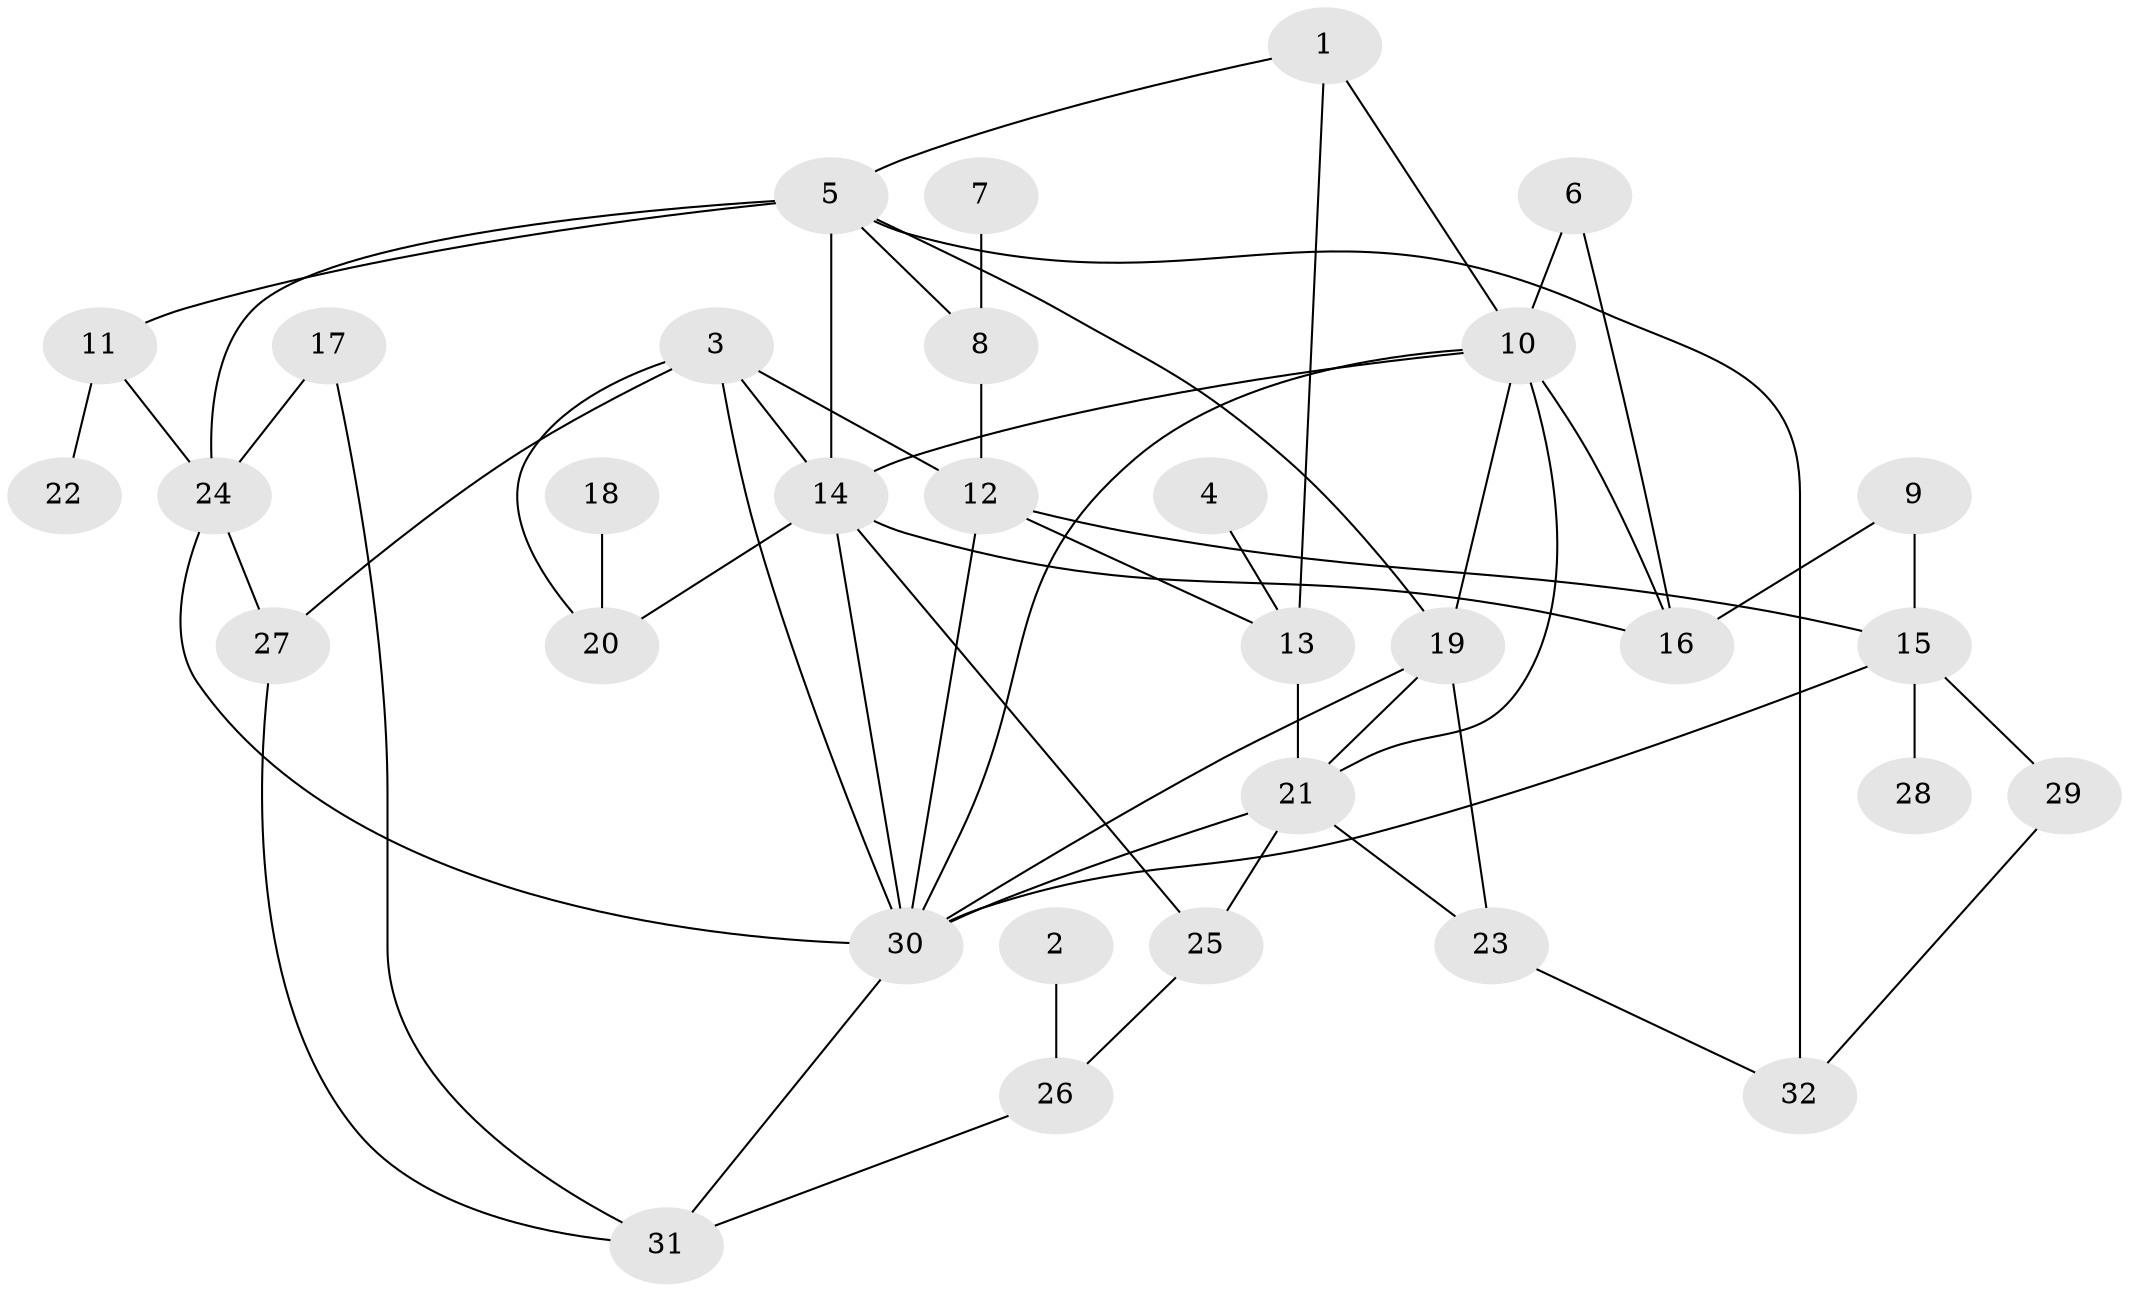 // original degree distribution, {5: 0.08490566037735849, 7: 0.02830188679245283, 4: 0.10377358490566038, 10: 0.009433962264150943, 3: 0.2169811320754717, 2: 0.2830188679245283, 1: 0.27358490566037735}
// Generated by graph-tools (version 1.1) at 2025/36/03/04/25 23:36:07]
// undirected, 32 vertices, 57 edges
graph export_dot {
  node [color=gray90,style=filled];
  1;
  2;
  3;
  4;
  5;
  6;
  7;
  8;
  9;
  10;
  11;
  12;
  13;
  14;
  15;
  16;
  17;
  18;
  19;
  20;
  21;
  22;
  23;
  24;
  25;
  26;
  27;
  28;
  29;
  30;
  31;
  32;
  1 -- 5 [weight=1.0];
  1 -- 10 [weight=2.0];
  1 -- 13 [weight=2.0];
  2 -- 26 [weight=1.0];
  3 -- 12 [weight=1.0];
  3 -- 14 [weight=1.0];
  3 -- 20 [weight=1.0];
  3 -- 27 [weight=1.0];
  3 -- 30 [weight=1.0];
  4 -- 13 [weight=1.0];
  5 -- 8 [weight=1.0];
  5 -- 11 [weight=1.0];
  5 -- 14 [weight=3.0];
  5 -- 19 [weight=1.0];
  5 -- 24 [weight=1.0];
  5 -- 32 [weight=2.0];
  6 -- 10 [weight=1.0];
  6 -- 16 [weight=1.0];
  7 -- 8 [weight=1.0];
  8 -- 12 [weight=1.0];
  9 -- 15 [weight=1.0];
  9 -- 16 [weight=1.0];
  10 -- 14 [weight=1.0];
  10 -- 16 [weight=2.0];
  10 -- 19 [weight=1.0];
  10 -- 21 [weight=1.0];
  10 -- 30 [weight=1.0];
  11 -- 22 [weight=1.0];
  11 -- 24 [weight=1.0];
  12 -- 13 [weight=1.0];
  12 -- 15 [weight=1.0];
  12 -- 30 [weight=1.0];
  13 -- 21 [weight=1.0];
  14 -- 16 [weight=1.0];
  14 -- 20 [weight=1.0];
  14 -- 25 [weight=1.0];
  14 -- 30 [weight=1.0];
  15 -- 28 [weight=1.0];
  15 -- 29 [weight=1.0];
  15 -- 30 [weight=1.0];
  17 -- 24 [weight=1.0];
  17 -- 31 [weight=1.0];
  18 -- 20 [weight=1.0];
  19 -- 21 [weight=1.0];
  19 -- 23 [weight=2.0];
  19 -- 30 [weight=1.0];
  21 -- 23 [weight=1.0];
  21 -- 25 [weight=1.0];
  21 -- 30 [weight=1.0];
  23 -- 32 [weight=1.0];
  24 -- 27 [weight=1.0];
  24 -- 30 [weight=1.0];
  25 -- 26 [weight=1.0];
  26 -- 31 [weight=1.0];
  27 -- 31 [weight=1.0];
  29 -- 32 [weight=1.0];
  30 -- 31 [weight=1.0];
}
